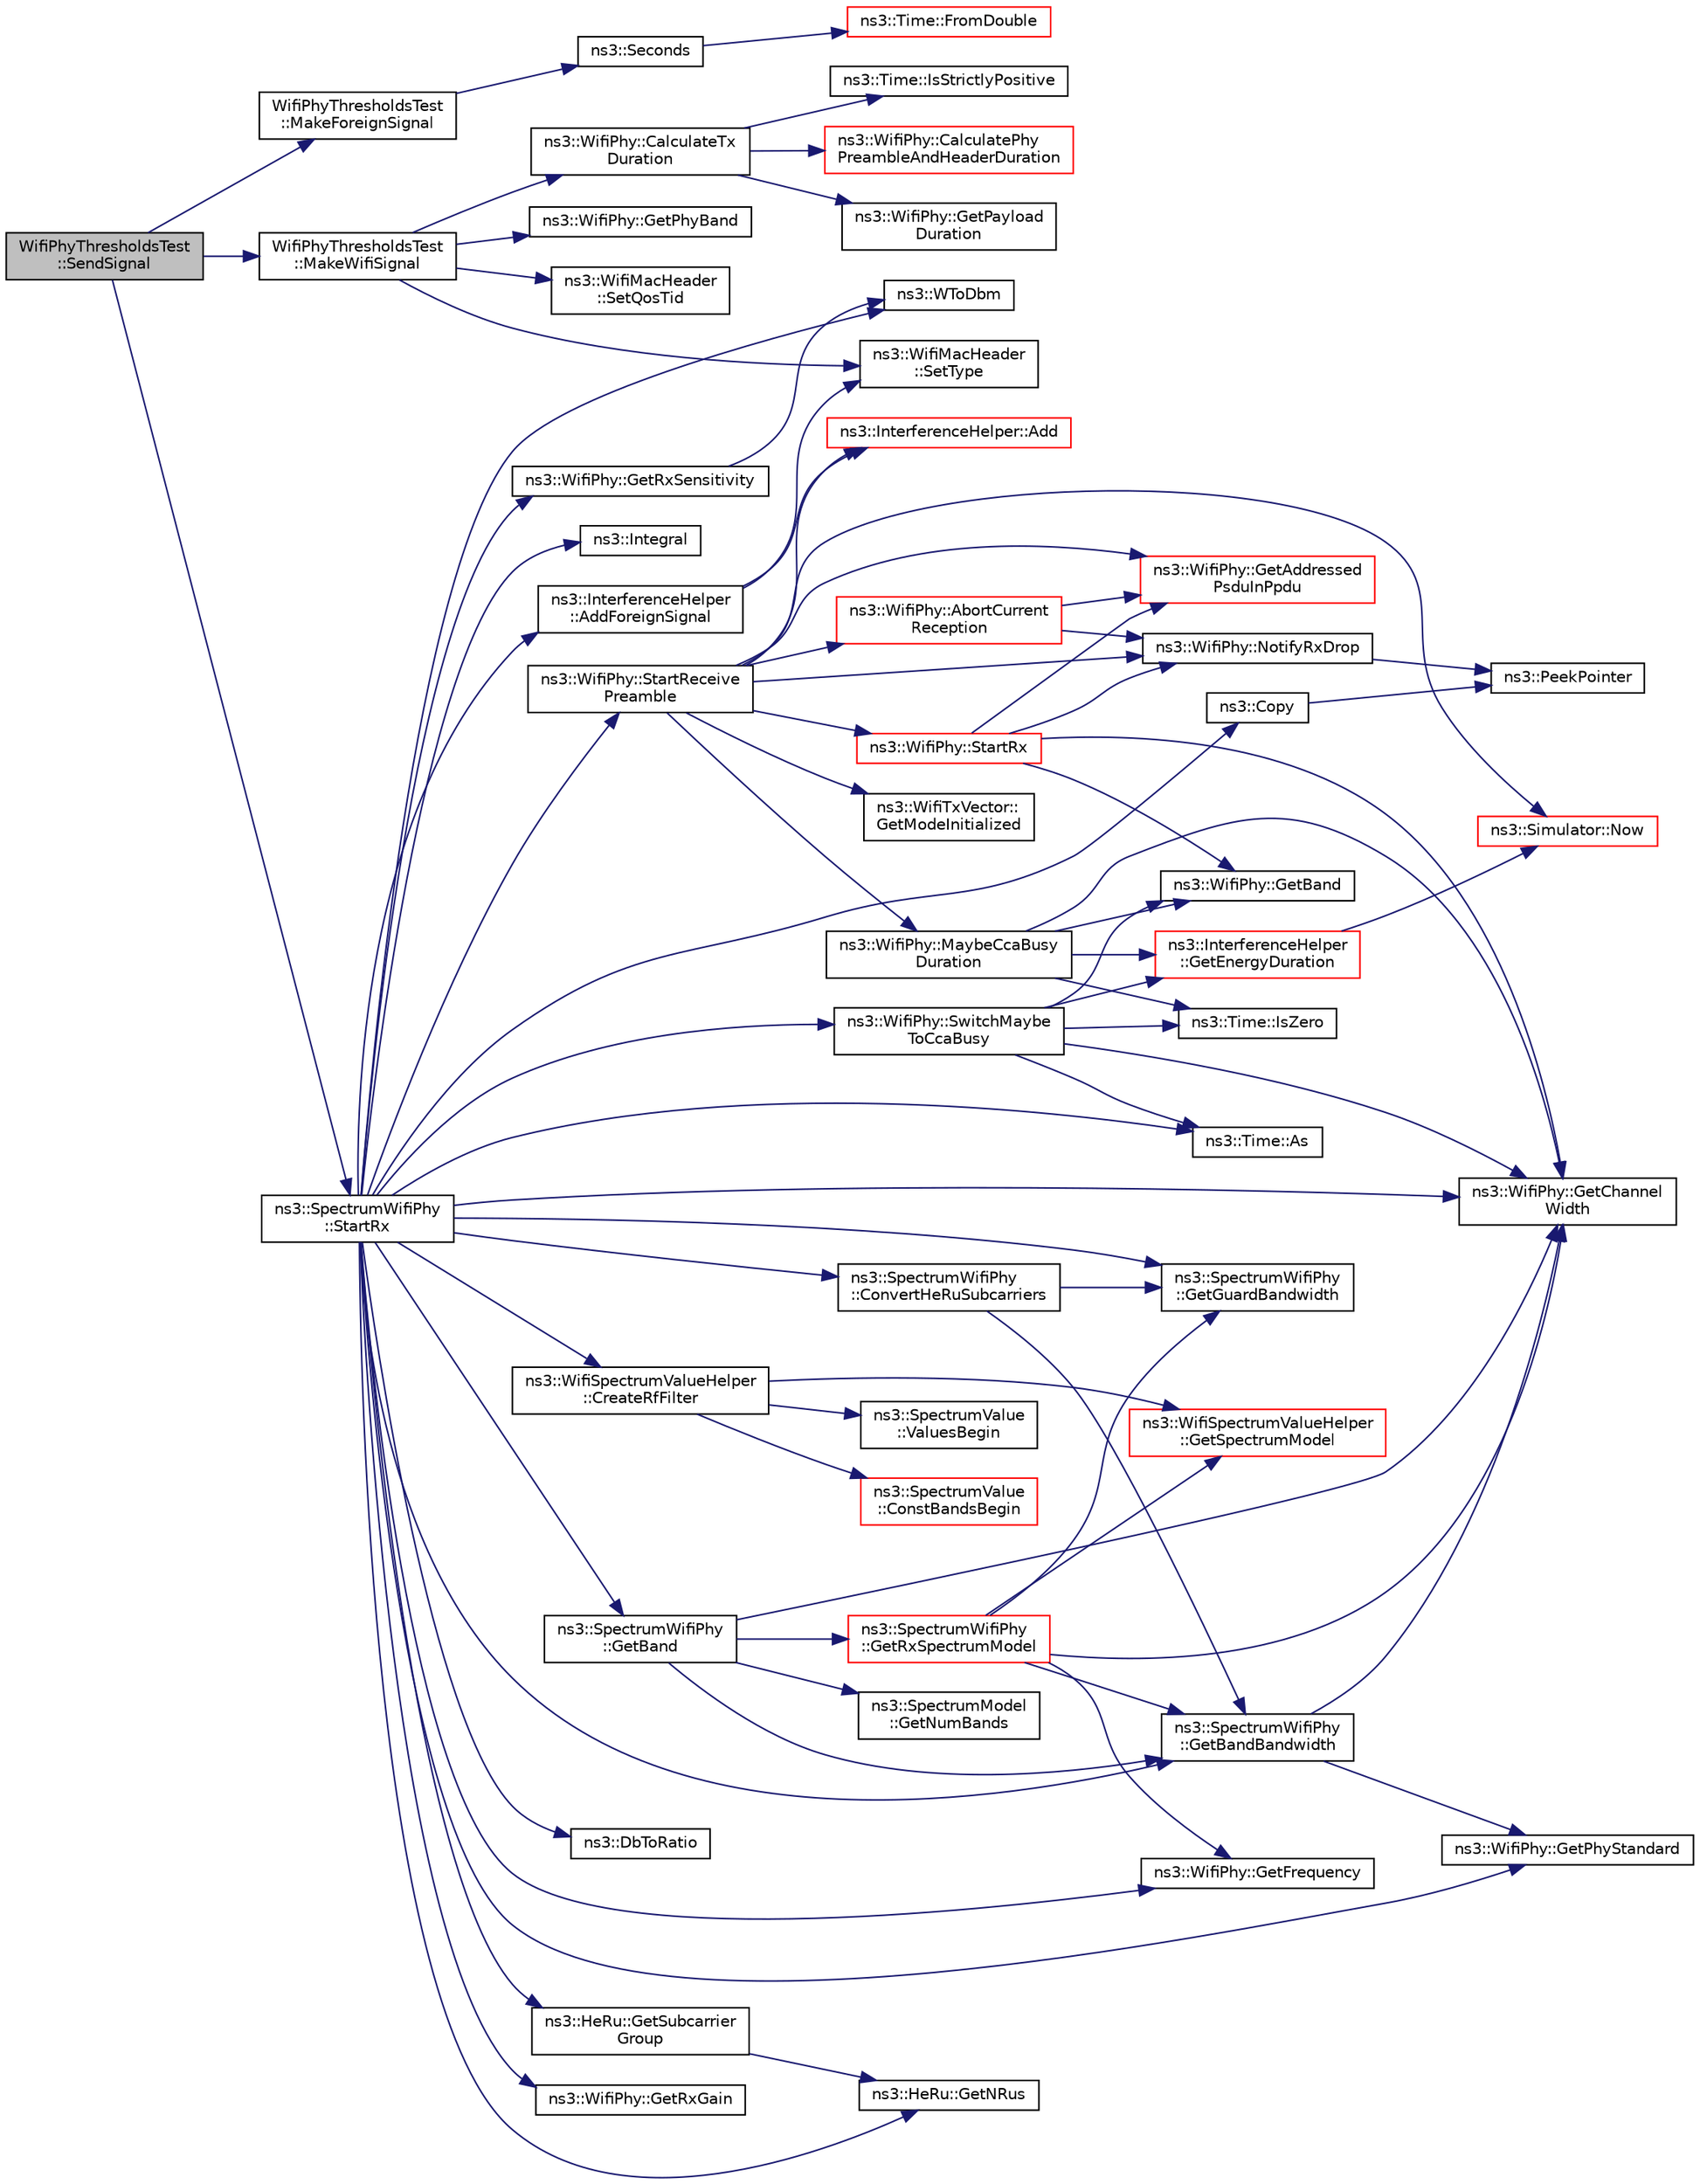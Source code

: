 digraph "WifiPhyThresholdsTest::SendSignal"
{
 // LATEX_PDF_SIZE
  edge [fontname="Helvetica",fontsize="10",labelfontname="Helvetica",labelfontsize="10"];
  node [fontname="Helvetica",fontsize="10",shape=record];
  rankdir="LR";
  Node1 [label="WifiPhyThresholdsTest\l::SendSignal",height=0.2,width=0.4,color="black", fillcolor="grey75", style="filled", fontcolor="black",tooltip="Send signal function."];
  Node1 -> Node2 [color="midnightblue",fontsize="10",style="solid",fontname="Helvetica"];
  Node2 [label="WifiPhyThresholdsTest\l::MakeForeignSignal",height=0.2,width=0.4,color="black", fillcolor="white", style="filled",URL="$class_wifi_phy_thresholds_test.html#a8ecce65bfbbacce73ecb5a936cb39b8b",tooltip="Make foreign signal function."];
  Node2 -> Node3 [color="midnightblue",fontsize="10",style="solid",fontname="Helvetica"];
  Node3 [label="ns3::Seconds",height=0.2,width=0.4,color="black", fillcolor="white", style="filled",URL="$group__timecivil.html#ga33c34b816f8ff6628e33d5c8e9713b9e",tooltip="Construct a Time in the indicated unit."];
  Node3 -> Node4 [color="midnightblue",fontsize="10",style="solid",fontname="Helvetica"];
  Node4 [label="ns3::Time::FromDouble",height=0.2,width=0.4,color="red", fillcolor="white", style="filled",URL="$classns3_1_1_time.html#a60e845f4a74e62495b86356afe604cb4",tooltip="Create a Time equal to value in unit unit."];
  Node1 -> Node9 [color="midnightblue",fontsize="10",style="solid",fontname="Helvetica"];
  Node9 [label="WifiPhyThresholdsTest\l::MakeWifiSignal",height=0.2,width=0.4,color="black", fillcolor="white", style="filled",URL="$class_wifi_phy_thresholds_test.html#a1af720c2ecdb6865a2485760246c85c4",tooltip="Make wifi signal function."];
  Node9 -> Node10 [color="midnightblue",fontsize="10",style="solid",fontname="Helvetica"];
  Node10 [label="ns3::WifiPhy::CalculateTx\lDuration",height=0.2,width=0.4,color="black", fillcolor="white", style="filled",URL="$classns3_1_1_wifi_phy.html#ab05d00f449ae33a33eb7a5bc2a6a5cc5",tooltip=" "];
  Node10 -> Node11 [color="midnightblue",fontsize="10",style="solid",fontname="Helvetica"];
  Node11 [label="ns3::WifiPhy::CalculatePhy\lPreambleAndHeaderDuration",height=0.2,width=0.4,color="red", fillcolor="white", style="filled",URL="$classns3_1_1_wifi_phy.html#a1793e6110ca3623131def396f487c11d",tooltip=" "];
  Node10 -> Node37 [color="midnightblue",fontsize="10",style="solid",fontname="Helvetica"];
  Node37 [label="ns3::WifiPhy::GetPayload\lDuration",height=0.2,width=0.4,color="black", fillcolor="white", style="filled",URL="$classns3_1_1_wifi_phy.html#a94ebbcb2b53ed10974ebf34a234b4bb6",tooltip=" "];
  Node10 -> Node38 [color="midnightblue",fontsize="10",style="solid",fontname="Helvetica"];
  Node38 [label="ns3::Time::IsStrictlyPositive",height=0.2,width=0.4,color="black", fillcolor="white", style="filled",URL="$classns3_1_1_time.html#a0d01aeab2308df799ea2f340d816d4c5",tooltip="Exactly equivalent to t > 0."];
  Node9 -> Node39 [color="midnightblue",fontsize="10",style="solid",fontname="Helvetica"];
  Node39 [label="ns3::WifiPhy::GetPhyBand",height=0.2,width=0.4,color="black", fillcolor="white", style="filled",URL="$classns3_1_1_wifi_phy.html#a2b02fa39810ecab33690e7a83660964f",tooltip="Get the configured Wi-Fi band."];
  Node9 -> Node40 [color="midnightblue",fontsize="10",style="solid",fontname="Helvetica"];
  Node40 [label="ns3::WifiMacHeader\l::SetQosTid",height=0.2,width=0.4,color="black", fillcolor="white", style="filled",URL="$classns3_1_1_wifi_mac_header.html#a84a98932f5b66cca86bdfaa9cb1bcf7b",tooltip="Set the TID for the QoS header."];
  Node9 -> Node41 [color="midnightblue",fontsize="10",style="solid",fontname="Helvetica"];
  Node41 [label="ns3::WifiMacHeader\l::SetType",height=0.2,width=0.4,color="black", fillcolor="white", style="filled",URL="$classns3_1_1_wifi_mac_header.html#a71172371f11f1cfcb3912bb03134c285",tooltip="Set Type/Subtype values with the correct values depending on the given type."];
  Node1 -> Node42 [color="midnightblue",fontsize="10",style="solid",fontname="Helvetica"];
  Node42 [label="ns3::SpectrumWifiPhy\l::StartRx",height=0.2,width=0.4,color="black", fillcolor="white", style="filled",URL="$classns3_1_1_spectrum_wifi_phy.html#aead1ebdbaf59361928cd6ffa7abc3161",tooltip="Input method for delivering a signal from the spectrum channel and low-level PHY interface to this Sp..."];
  Node42 -> Node43 [color="midnightblue",fontsize="10",style="solid",fontname="Helvetica"];
  Node43 [label="ns3::InterferenceHelper\l::AddForeignSignal",height=0.2,width=0.4,color="black", fillcolor="white", style="filled",URL="$classns3_1_1_interference_helper.html#a7266c7d6c1f2eabe7bcc08a98a5e9331",tooltip="Add a non-Wifi signal to interference helper."];
  Node43 -> Node44 [color="midnightblue",fontsize="10",style="solid",fontname="Helvetica"];
  Node44 [label="ns3::InterferenceHelper::Add",height=0.2,width=0.4,color="red", fillcolor="white", style="filled",URL="$classns3_1_1_interference_helper.html#ab51b8d7583a1e2d659fccf4f4d406ec6",tooltip="Add the PPDU-related signal to interference helper."];
  Node43 -> Node41 [color="midnightblue",fontsize="10",style="solid",fontname="Helvetica"];
  Node42 -> Node49 [color="midnightblue",fontsize="10",style="solid",fontname="Helvetica"];
  Node49 [label="ns3::Time::As",height=0.2,width=0.4,color="black", fillcolor="white", style="filled",URL="$classns3_1_1_time.html#ad5198e31c2512226ca0e58b31fad7fd0",tooltip="Attach a unit to a Time, to facilitate output in a specific unit."];
  Node42 -> Node50 [color="midnightblue",fontsize="10",style="solid",fontname="Helvetica"];
  Node50 [label="ns3::SpectrumWifiPhy\l::ConvertHeRuSubcarriers",height=0.2,width=0.4,color="black", fillcolor="white", style="filled",URL="$classns3_1_1_spectrum_wifi_phy.html#aff1f13df5cb050725a5bca70ad7455d3",tooltip=" "];
  Node50 -> Node51 [color="midnightblue",fontsize="10",style="solid",fontname="Helvetica"];
  Node51 [label="ns3::SpectrumWifiPhy\l::GetBandBandwidth",height=0.2,width=0.4,color="black", fillcolor="white", style="filled",URL="$classns3_1_1_spectrum_wifi_phy.html#a41a29304f5453abfbc59872f6725aa56",tooltip=" "];
  Node51 -> Node52 [color="midnightblue",fontsize="10",style="solid",fontname="Helvetica"];
  Node52 [label="ns3::WifiPhy::GetChannel\lWidth",height=0.2,width=0.4,color="black", fillcolor="white", style="filled",URL="$classns3_1_1_wifi_phy.html#af55a96fc67e724abd99aeaeab826187f",tooltip=" "];
  Node51 -> Node53 [color="midnightblue",fontsize="10",style="solid",fontname="Helvetica"];
  Node53 [label="ns3::WifiPhy::GetPhyStandard",height=0.2,width=0.4,color="black", fillcolor="white", style="filled",URL="$classns3_1_1_wifi_phy.html#a74592831f3eccb4d570a0e3d82940817",tooltip="Get the configured Wi-Fi standard."];
  Node50 -> Node54 [color="midnightblue",fontsize="10",style="solid",fontname="Helvetica"];
  Node54 [label="ns3::SpectrumWifiPhy\l::GetGuardBandwidth",height=0.2,width=0.4,color="black", fillcolor="white", style="filled",URL="$classns3_1_1_spectrum_wifi_phy.html#a47d771005e6886bc1ec0d4bbe4f433ba",tooltip=" "];
  Node42 -> Node55 [color="midnightblue",fontsize="10",style="solid",fontname="Helvetica"];
  Node55 [label="ns3::Copy",height=0.2,width=0.4,color="black", fillcolor="white", style="filled",URL="$namespacens3.html#a952d99f6d759fee74dda19f308451bc1",tooltip="Return a deep copy of a Ptr."];
  Node55 -> Node56 [color="midnightblue",fontsize="10",style="solid",fontname="Helvetica"];
  Node56 [label="ns3::PeekPointer",height=0.2,width=0.4,color="black", fillcolor="white", style="filled",URL="$namespacens3.html#af2a7557fe9afdd98d8f6f8f6e412cf5a",tooltip=" "];
  Node42 -> Node57 [color="midnightblue",fontsize="10",style="solid",fontname="Helvetica"];
  Node57 [label="ns3::WifiSpectrumValueHelper\l::CreateRfFilter",height=0.2,width=0.4,color="black", fillcolor="white", style="filled",URL="$classns3_1_1_wifi_spectrum_value_helper.html#af9baff9dc6d17faa49304680616fd327",tooltip="Create a spectral density corresponding to the RF filter."];
  Node57 -> Node58 [color="midnightblue",fontsize="10",style="solid",fontname="Helvetica"];
  Node58 [label="ns3::SpectrumValue\l::ConstBandsBegin",height=0.2,width=0.4,color="red", fillcolor="white", style="filled",URL="$classns3_1_1_spectrum_value.html#a501f15b406f5a39f71356e3b79072b5b",tooltip=" "];
  Node57 -> Node60 [color="midnightblue",fontsize="10",style="solid",fontname="Helvetica"];
  Node60 [label="ns3::WifiSpectrumValueHelper\l::GetSpectrumModel",height=0.2,width=0.4,color="red", fillcolor="white", style="filled",URL="$classns3_1_1_wifi_spectrum_value_helper.html#a81866460c45fba7db3fcc41b772e17f1",tooltip="Return a SpectrumModel instance corresponding to the center frequency and channel width."];
  Node57 -> Node63 [color="midnightblue",fontsize="10",style="solid",fontname="Helvetica"];
  Node63 [label="ns3::SpectrumValue\l::ValuesBegin",height=0.2,width=0.4,color="black", fillcolor="white", style="filled",URL="$classns3_1_1_spectrum_value.html#a3b1adae7ee52561bf560d7b604d9947d",tooltip=" "];
  Node42 -> Node64 [color="midnightblue",fontsize="10",style="solid",fontname="Helvetica"];
  Node64 [label="ns3::DbToRatio",height=0.2,width=0.4,color="black", fillcolor="white", style="filled",URL="$namespacens3.html#ad82c32f157b4f17d3165d6565697b64d",tooltip="Convert from dB to ratio."];
  Node42 -> Node65 [color="midnightblue",fontsize="10",style="solid",fontname="Helvetica"];
  Node65 [label="ns3::SpectrumWifiPhy\l::GetBand",height=0.2,width=0.4,color="black", fillcolor="white", style="filled",URL="$classns3_1_1_spectrum_wifi_phy.html#a5d5b3b3a00a0e571cd51b62dab5790db",tooltip="Get the start band index and the stop band index for a given band."];
  Node65 -> Node51 [color="midnightblue",fontsize="10",style="solid",fontname="Helvetica"];
  Node65 -> Node52 [color="midnightblue",fontsize="10",style="solid",fontname="Helvetica"];
  Node65 -> Node66 [color="midnightblue",fontsize="10",style="solid",fontname="Helvetica"];
  Node66 [label="ns3::SpectrumModel\l::GetNumBands",height=0.2,width=0.4,color="black", fillcolor="white", style="filled",URL="$classns3_1_1_spectrum_model.html#a87535fb130f405c7537e963063c0deb8",tooltip=" "];
  Node65 -> Node67 [color="midnightblue",fontsize="10",style="solid",fontname="Helvetica"];
  Node67 [label="ns3::SpectrumWifiPhy\l::GetRxSpectrumModel",height=0.2,width=0.4,color="red", fillcolor="white", style="filled",URL="$classns3_1_1_spectrum_wifi_phy.html#acf0b11dce74dc51c4b62c36517d07a9f",tooltip=" "];
  Node67 -> Node51 [color="midnightblue",fontsize="10",style="solid",fontname="Helvetica"];
  Node67 -> Node52 [color="midnightblue",fontsize="10",style="solid",fontname="Helvetica"];
  Node67 -> Node68 [color="midnightblue",fontsize="10",style="solid",fontname="Helvetica"];
  Node68 [label="ns3::WifiPhy::GetFrequency",height=0.2,width=0.4,color="black", fillcolor="white", style="filled",URL="$classns3_1_1_wifi_phy.html#afca470e272ec5c3126da63c0a6102f4c",tooltip=" "];
  Node67 -> Node54 [color="midnightblue",fontsize="10",style="solid",fontname="Helvetica"];
  Node67 -> Node60 [color="midnightblue",fontsize="10",style="solid",fontname="Helvetica"];
  Node42 -> Node51 [color="midnightblue",fontsize="10",style="solid",fontname="Helvetica"];
  Node42 -> Node52 [color="midnightblue",fontsize="10",style="solid",fontname="Helvetica"];
  Node42 -> Node68 [color="midnightblue",fontsize="10",style="solid",fontname="Helvetica"];
  Node42 -> Node54 [color="midnightblue",fontsize="10",style="solid",fontname="Helvetica"];
  Node42 -> Node71 [color="midnightblue",fontsize="10",style="solid",fontname="Helvetica"];
  Node71 [label="ns3::HeRu::GetNRus",height=0.2,width=0.4,color="black", fillcolor="white", style="filled",URL="$classns3_1_1_he_ru.html#a71cc57e71a9a37d652fcd25ab9d5140b",tooltip="Get the number of distinct RUs of the given type (number of tones) available in a HE PPDU of the give..."];
  Node42 -> Node53 [color="midnightblue",fontsize="10",style="solid",fontname="Helvetica"];
  Node42 -> Node74 [color="midnightblue",fontsize="10",style="solid",fontname="Helvetica"];
  Node74 [label="ns3::WifiPhy::GetRxGain",height=0.2,width=0.4,color="black", fillcolor="white", style="filled",URL="$classns3_1_1_wifi_phy.html#ab7e2d1d8eacfce01a5504d3d4c97476f",tooltip="Return the reception gain (dB)."];
  Node42 -> Node75 [color="midnightblue",fontsize="10",style="solid",fontname="Helvetica"];
  Node75 [label="ns3::WifiPhy::GetRxSensitivity",height=0.2,width=0.4,color="black", fillcolor="white", style="filled",URL="$classns3_1_1_wifi_phy.html#acc8eba804fc3b0118fc483954f665e22",tooltip="Return the receive sensitivity threshold (dBm)."];
  Node75 -> Node76 [color="midnightblue",fontsize="10",style="solid",fontname="Helvetica"];
  Node76 [label="ns3::WToDbm",height=0.2,width=0.4,color="black", fillcolor="white", style="filled",URL="$namespacens3.html#a256abf4ba6bab6e20f8419fff00e73e2",tooltip="Convert from Watts to dBm."];
  Node42 -> Node72 [color="midnightblue",fontsize="10",style="solid",fontname="Helvetica"];
  Node72 [label="ns3::HeRu::GetSubcarrier\lGroup",height=0.2,width=0.4,color="black", fillcolor="white", style="filled",URL="$classns3_1_1_he_ru.html#ab43abc3c32eedf5644070f3c9bb5b57e",tooltip="Get the subcarrier group of the RU having the given index among all the RUs of the given type (number..."];
  Node72 -> Node71 [color="midnightblue",fontsize="10",style="solid",fontname="Helvetica"];
  Node42 -> Node77 [color="midnightblue",fontsize="10",style="solid",fontname="Helvetica"];
  Node77 [label="ns3::Integral",height=0.2,width=0.4,color="black", fillcolor="white", style="filled",URL="$namespacens3.html#a3dd3817567502f8bc77b04e47134c070",tooltip=" "];
  Node42 -> Node78 [color="midnightblue",fontsize="10",style="solid",fontname="Helvetica"];
  Node78 [label="ns3::WifiPhy::StartReceive\lPreamble",height=0.2,width=0.4,color="black", fillcolor="white", style="filled",URL="$classns3_1_1_wifi_phy.html#af931f42dfd80e57d56822a021b13f9a7",tooltip="Start receiving the PHY preamble of a PPDU (i.e."];
  Node78 -> Node79 [color="midnightblue",fontsize="10",style="solid",fontname="Helvetica"];
  Node79 [label="ns3::WifiPhy::AbortCurrent\lReception",height=0.2,width=0.4,color="red", fillcolor="white", style="filled",URL="$classns3_1_1_wifi_phy.html#a4729f4a5f331978f9b70880a81feaa3b",tooltip="Due to newly arrived signal, the current reception cannot be continued and has to be aborted."];
  Node79 -> Node133 [color="midnightblue",fontsize="10",style="solid",fontname="Helvetica"];
  Node133 [label="ns3::WifiPhy::GetAddressed\lPsduInPpdu",height=0.2,width=0.4,color="red", fillcolor="white", style="filled",URL="$classns3_1_1_wifi_phy.html#a1f8556187bd0e7680a013cab7dc67346",tooltip="Get the PSDU addressed to that PHY in a PPDU (useful for MU PPDU)."];
  Node79 -> Node143 [color="midnightblue",fontsize="10",style="solid",fontname="Helvetica"];
  Node143 [label="ns3::WifiPhy::NotifyRxDrop",height=0.2,width=0.4,color="black", fillcolor="white", style="filled",URL="$classns3_1_1_wifi_phy.html#a3260ec7be02b6716e57af6c682bff96a",tooltip="Public method used to fire a PhyRxDrop trace."];
  Node143 -> Node56 [color="midnightblue",fontsize="10",style="solid",fontname="Helvetica"];
  Node78 -> Node44 [color="midnightblue",fontsize="10",style="solid",fontname="Helvetica"];
  Node78 -> Node133 [color="midnightblue",fontsize="10",style="solid",fontname="Helvetica"];
  Node78 -> Node145 [color="midnightblue",fontsize="10",style="solid",fontname="Helvetica"];
  Node145 [label="ns3::WifiTxVector::\lGetModeInitialized",height=0.2,width=0.4,color="black", fillcolor="white", style="filled",URL="$classns3_1_1_wifi_tx_vector.html#a76c67ceafbc307fd41d049c1b3740761",tooltip=" "];
  Node78 -> Node146 [color="midnightblue",fontsize="10",style="solid",fontname="Helvetica"];
  Node146 [label="ns3::WifiPhy::MaybeCcaBusy\lDuration",height=0.2,width=0.4,color="black", fillcolor="white", style="filled",URL="$classns3_1_1_wifi_phy.html#aa4598d83591258697a98d1c2dad5473a",tooltip="Eventually switch to CCA busy."];
  Node146 -> Node147 [color="midnightblue",fontsize="10",style="solid",fontname="Helvetica"];
  Node147 [label="ns3::WifiPhy::GetBand",height=0.2,width=0.4,color="black", fillcolor="white", style="filled",URL="$classns3_1_1_wifi_phy.html#a88a126855bbc3ad1fd19020cf5c9d2a3",tooltip="Get the start band index and the stop band index for a given band."];
  Node146 -> Node52 [color="midnightblue",fontsize="10",style="solid",fontname="Helvetica"];
  Node146 -> Node148 [color="midnightblue",fontsize="10",style="solid",fontname="Helvetica"];
  Node148 [label="ns3::InterferenceHelper\l::GetEnergyDuration",height=0.2,width=0.4,color="red", fillcolor="white", style="filled",URL="$classns3_1_1_interference_helper.html#aaea06c0f0673da9d296066afc74055ad",tooltip=" "];
  Node148 -> Node119 [color="midnightblue",fontsize="10",style="solid",fontname="Helvetica"];
  Node119 [label="ns3::Simulator::Now",height=0.2,width=0.4,color="red", fillcolor="white", style="filled",URL="$classns3_1_1_simulator.html#ac3178fa975b419f7875e7105be122800",tooltip="Return the current simulation virtual time."];
  Node146 -> Node149 [color="midnightblue",fontsize="10",style="solid",fontname="Helvetica"];
  Node149 [label="ns3::Time::IsZero",height=0.2,width=0.4,color="black", fillcolor="white", style="filled",URL="$classns3_1_1_time.html#ac4f1f3f3aeff82c1a7d96e0b0ae2220b",tooltip="Exactly equivalent to t == 0."];
  Node78 -> Node143 [color="midnightblue",fontsize="10",style="solid",fontname="Helvetica"];
  Node78 -> Node119 [color="midnightblue",fontsize="10",style="solid",fontname="Helvetica"];
  Node78 -> Node150 [color="midnightblue",fontsize="10",style="solid",fontname="Helvetica"];
  Node150 [label="ns3::WifiPhy::StartRx",height=0.2,width=0.4,color="red", fillcolor="white", style="filled",URL="$classns3_1_1_wifi_phy.html#aa648c638c7142f2b3ab902b428710290",tooltip="Starting receiving the PPDU after having detected the medium is idle or after a reception switch."];
  Node150 -> Node133 [color="midnightblue",fontsize="10",style="solid",fontname="Helvetica"];
  Node150 -> Node147 [color="midnightblue",fontsize="10",style="solid",fontname="Helvetica"];
  Node150 -> Node52 [color="midnightblue",fontsize="10",style="solid",fontname="Helvetica"];
  Node150 -> Node143 [color="midnightblue",fontsize="10",style="solid",fontname="Helvetica"];
  Node42 -> Node281 [color="midnightblue",fontsize="10",style="solid",fontname="Helvetica"];
  Node281 [label="ns3::WifiPhy::SwitchMaybe\lToCcaBusy",height=0.2,width=0.4,color="black", fillcolor="white", style="filled",URL="$classns3_1_1_wifi_phy.html#a75f5905e356d1cdff251043fa10c158e",tooltip="Check if PHY state should move to CCA busy state based on current state of interference tracker."];
  Node281 -> Node49 [color="midnightblue",fontsize="10",style="solid",fontname="Helvetica"];
  Node281 -> Node147 [color="midnightblue",fontsize="10",style="solid",fontname="Helvetica"];
  Node281 -> Node52 [color="midnightblue",fontsize="10",style="solid",fontname="Helvetica"];
  Node281 -> Node148 [color="midnightblue",fontsize="10",style="solid",fontname="Helvetica"];
  Node281 -> Node149 [color="midnightblue",fontsize="10",style="solid",fontname="Helvetica"];
  Node42 -> Node76 [color="midnightblue",fontsize="10",style="solid",fontname="Helvetica"];
}
